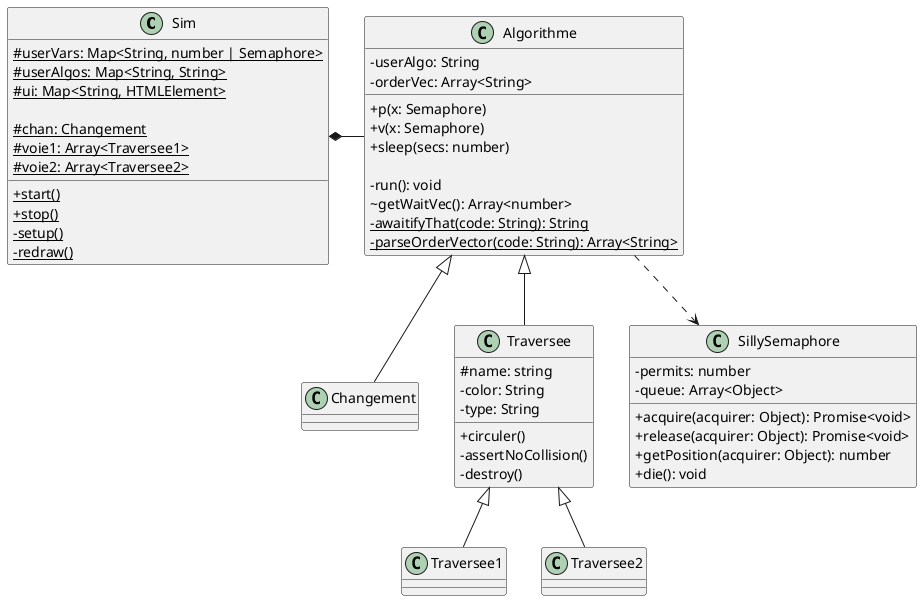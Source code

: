 @startuml Exo6

skinparam classAttributeIconSize 0

class Sim {
  # {static} userVars: Map<String, number | Semaphore>
  # {static} userAlgos: Map<String, String>
  # {static} ui: Map<String, HTMLElement>
  
  # {static} chan: Changement
  # {static} voie1: Array<Traversee1>
  # {static} voie2: Array<Traversee2>
  
  + {static} start()
  + {static} stop()
  - {static} setup()
  - {static} redraw()
}

class Algorithme {
  - userAlgo: String
  - orderVec: Array<String>

  + p(x: Semaphore)
  + v(x: Semaphore)
  + sleep(secs: number)

  - run(): void
  ~ getWaitVec(): Array<number>
  - {static} awaitifyThat(code: String): String
  - {static} parseOrderVector(code: String): Array<String>
}


class Changement {}

class Traversee {
  # name: string
  - color: String
  - type: String
  
  + circuler()
  - assertNoCollision()
  - destroy()
}
class Traversee1 {}
class Traversee2 {}

class SillySemaphore {
  - permits: number
  - queue: Array<Object>
  
  + acquire(acquirer: Object): Promise<void>
  + release(acquirer: Object): Promise<void>
  + getPosition(acquirer: Object): number
  + die(): void
}

Sim *--right Algorithme
Algorithme ..> SillySemaphore
Algorithme <|-- Changement
Algorithme <|-- Traversee
Traversee <|-- Traversee1
Traversee <|-- Traversee2

@enduml
